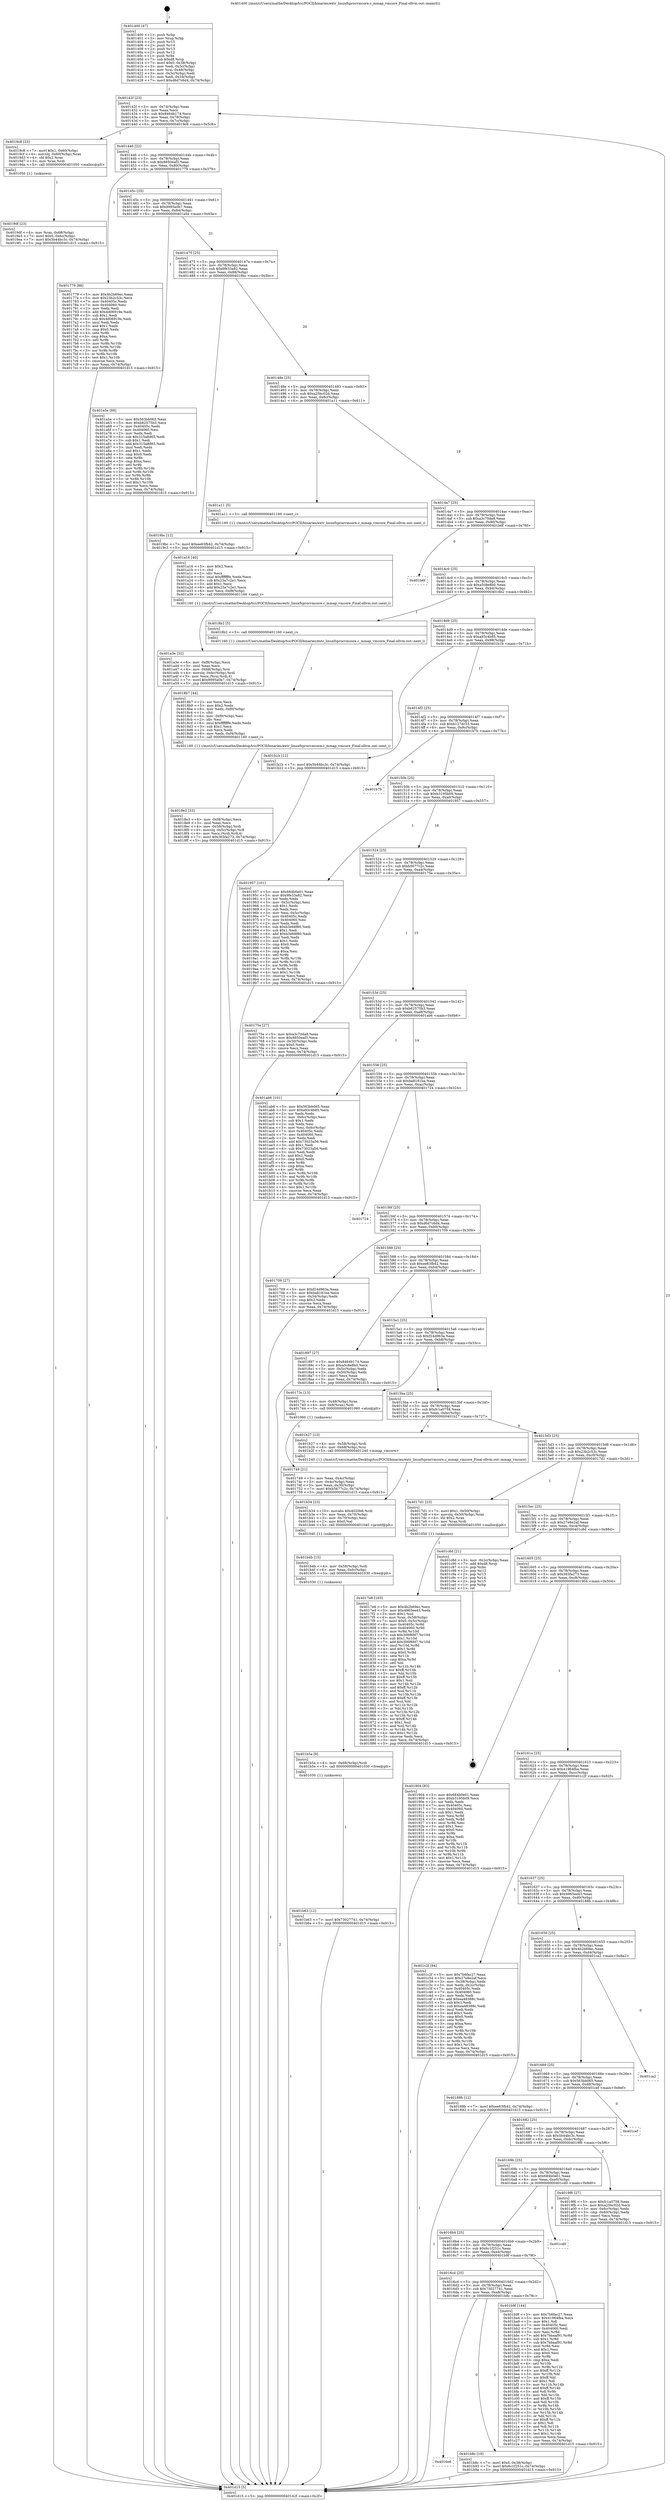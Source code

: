 digraph "0x401400" {
  label = "0x401400 (/mnt/c/Users/mathe/Desktop/tcc/POCII/binaries/extr_linuxfsprocvmcore.c_mmap_vmcore_Final-ollvm.out::main(0))"
  labelloc = "t"
  node[shape=record]

  Entry [label="",width=0.3,height=0.3,shape=circle,fillcolor=black,style=filled]
  "0x40142f" [label="{
     0x40142f [23]\l
     | [instrs]\l
     &nbsp;&nbsp;0x40142f \<+3\>: mov -0x74(%rbp),%eax\l
     &nbsp;&nbsp;0x401432 \<+2\>: mov %eax,%ecx\l
     &nbsp;&nbsp;0x401434 \<+6\>: sub $0x8464b174,%ecx\l
     &nbsp;&nbsp;0x40143a \<+3\>: mov %eax,-0x78(%rbp)\l
     &nbsp;&nbsp;0x40143d \<+3\>: mov %ecx,-0x7c(%rbp)\l
     &nbsp;&nbsp;0x401440 \<+6\>: je 00000000004019c8 \<main+0x5c8\>\l
  }"]
  "0x4019c8" [label="{
     0x4019c8 [23]\l
     | [instrs]\l
     &nbsp;&nbsp;0x4019c8 \<+7\>: movl $0x1,-0x60(%rbp)\l
     &nbsp;&nbsp;0x4019cf \<+4\>: movslq -0x60(%rbp),%rax\l
     &nbsp;&nbsp;0x4019d3 \<+4\>: shl $0x2,%rax\l
     &nbsp;&nbsp;0x4019d7 \<+3\>: mov %rax,%rdi\l
     &nbsp;&nbsp;0x4019da \<+5\>: call 0000000000401050 \<malloc@plt\>\l
     | [calls]\l
     &nbsp;&nbsp;0x401050 \{1\} (unknown)\l
  }"]
  "0x401446" [label="{
     0x401446 [22]\l
     | [instrs]\l
     &nbsp;&nbsp;0x401446 \<+5\>: jmp 000000000040144b \<main+0x4b\>\l
     &nbsp;&nbsp;0x40144b \<+3\>: mov -0x78(%rbp),%eax\l
     &nbsp;&nbsp;0x40144e \<+5\>: sub $0x8850eaf3,%eax\l
     &nbsp;&nbsp;0x401453 \<+3\>: mov %eax,-0x80(%rbp)\l
     &nbsp;&nbsp;0x401456 \<+6\>: je 0000000000401779 \<main+0x379\>\l
  }"]
  Exit [label="",width=0.3,height=0.3,shape=circle,fillcolor=black,style=filled,peripheries=2]
  "0x401779" [label="{
     0x401779 [88]\l
     | [instrs]\l
     &nbsp;&nbsp;0x401779 \<+5\>: mov $0x4b2b69ec,%eax\l
     &nbsp;&nbsp;0x40177e \<+5\>: mov $0x23b2c53c,%ecx\l
     &nbsp;&nbsp;0x401783 \<+7\>: mov 0x40405c,%edx\l
     &nbsp;&nbsp;0x40178a \<+7\>: mov 0x404060,%esi\l
     &nbsp;&nbsp;0x401791 \<+2\>: mov %edx,%edi\l
     &nbsp;&nbsp;0x401793 \<+6\>: add $0x4d06919e,%edi\l
     &nbsp;&nbsp;0x401799 \<+3\>: sub $0x1,%edi\l
     &nbsp;&nbsp;0x40179c \<+6\>: sub $0x4d06919e,%edi\l
     &nbsp;&nbsp;0x4017a2 \<+3\>: imul %edi,%edx\l
     &nbsp;&nbsp;0x4017a5 \<+3\>: and $0x1,%edx\l
     &nbsp;&nbsp;0x4017a8 \<+3\>: cmp $0x0,%edx\l
     &nbsp;&nbsp;0x4017ab \<+4\>: sete %r8b\l
     &nbsp;&nbsp;0x4017af \<+3\>: cmp $0xa,%esi\l
     &nbsp;&nbsp;0x4017b2 \<+4\>: setl %r9b\l
     &nbsp;&nbsp;0x4017b6 \<+3\>: mov %r8b,%r10b\l
     &nbsp;&nbsp;0x4017b9 \<+3\>: and %r9b,%r10b\l
     &nbsp;&nbsp;0x4017bc \<+3\>: xor %r9b,%r8b\l
     &nbsp;&nbsp;0x4017bf \<+3\>: or %r8b,%r10b\l
     &nbsp;&nbsp;0x4017c2 \<+4\>: test $0x1,%r10b\l
     &nbsp;&nbsp;0x4017c6 \<+3\>: cmovne %ecx,%eax\l
     &nbsp;&nbsp;0x4017c9 \<+3\>: mov %eax,-0x74(%rbp)\l
     &nbsp;&nbsp;0x4017cc \<+5\>: jmp 0000000000401d15 \<main+0x915\>\l
  }"]
  "0x40145c" [label="{
     0x40145c [25]\l
     | [instrs]\l
     &nbsp;&nbsp;0x40145c \<+5\>: jmp 0000000000401461 \<main+0x61\>\l
     &nbsp;&nbsp;0x401461 \<+3\>: mov -0x78(%rbp),%eax\l
     &nbsp;&nbsp;0x401464 \<+5\>: sub $0x9995a0b7,%eax\l
     &nbsp;&nbsp;0x401469 \<+6\>: mov %eax,-0x84(%rbp)\l
     &nbsp;&nbsp;0x40146f \<+6\>: je 0000000000401a5e \<main+0x65e\>\l
  }"]
  "0x4016e6" [label="{
     0x4016e6\l
  }", style=dashed]
  "0x401a5e" [label="{
     0x401a5e [88]\l
     | [instrs]\l
     &nbsp;&nbsp;0x401a5e \<+5\>: mov $0x563bb065,%eax\l
     &nbsp;&nbsp;0x401a63 \<+5\>: mov $0xb62575b3,%ecx\l
     &nbsp;&nbsp;0x401a68 \<+7\>: mov 0x40405c,%edx\l
     &nbsp;&nbsp;0x401a6f \<+7\>: mov 0x404060,%esi\l
     &nbsp;&nbsp;0x401a76 \<+2\>: mov %edx,%edi\l
     &nbsp;&nbsp;0x401a78 \<+6\>: sub $0x315a8d65,%edi\l
     &nbsp;&nbsp;0x401a7e \<+3\>: sub $0x1,%edi\l
     &nbsp;&nbsp;0x401a81 \<+6\>: add $0x315a8d65,%edi\l
     &nbsp;&nbsp;0x401a87 \<+3\>: imul %edi,%edx\l
     &nbsp;&nbsp;0x401a8a \<+3\>: and $0x1,%edx\l
     &nbsp;&nbsp;0x401a8d \<+3\>: cmp $0x0,%edx\l
     &nbsp;&nbsp;0x401a90 \<+4\>: sete %r8b\l
     &nbsp;&nbsp;0x401a94 \<+3\>: cmp $0xa,%esi\l
     &nbsp;&nbsp;0x401a97 \<+4\>: setl %r9b\l
     &nbsp;&nbsp;0x401a9b \<+3\>: mov %r8b,%r10b\l
     &nbsp;&nbsp;0x401a9e \<+3\>: and %r9b,%r10b\l
     &nbsp;&nbsp;0x401aa1 \<+3\>: xor %r9b,%r8b\l
     &nbsp;&nbsp;0x401aa4 \<+3\>: or %r8b,%r10b\l
     &nbsp;&nbsp;0x401aa7 \<+4\>: test $0x1,%r10b\l
     &nbsp;&nbsp;0x401aab \<+3\>: cmovne %ecx,%eax\l
     &nbsp;&nbsp;0x401aae \<+3\>: mov %eax,-0x74(%rbp)\l
     &nbsp;&nbsp;0x401ab1 \<+5\>: jmp 0000000000401d15 \<main+0x915\>\l
  }"]
  "0x401475" [label="{
     0x401475 [25]\l
     | [instrs]\l
     &nbsp;&nbsp;0x401475 \<+5\>: jmp 000000000040147a \<main+0x7a\>\l
     &nbsp;&nbsp;0x40147a \<+3\>: mov -0x78(%rbp),%eax\l
     &nbsp;&nbsp;0x40147d \<+5\>: sub $0x9fe33a82,%eax\l
     &nbsp;&nbsp;0x401482 \<+6\>: mov %eax,-0x88(%rbp)\l
     &nbsp;&nbsp;0x401488 \<+6\>: je 00000000004019bc \<main+0x5bc\>\l
  }"]
  "0x401b8c" [label="{
     0x401b8c [19]\l
     | [instrs]\l
     &nbsp;&nbsp;0x401b8c \<+7\>: movl $0x0,-0x38(%rbp)\l
     &nbsp;&nbsp;0x401b93 \<+7\>: movl $0x6c1f251c,-0x74(%rbp)\l
     &nbsp;&nbsp;0x401b9a \<+5\>: jmp 0000000000401d15 \<main+0x915\>\l
  }"]
  "0x4019bc" [label="{
     0x4019bc [12]\l
     | [instrs]\l
     &nbsp;&nbsp;0x4019bc \<+7\>: movl $0xee63fb42,-0x74(%rbp)\l
     &nbsp;&nbsp;0x4019c3 \<+5\>: jmp 0000000000401d15 \<main+0x915\>\l
  }"]
  "0x40148e" [label="{
     0x40148e [25]\l
     | [instrs]\l
     &nbsp;&nbsp;0x40148e \<+5\>: jmp 0000000000401493 \<main+0x93\>\l
     &nbsp;&nbsp;0x401493 \<+3\>: mov -0x78(%rbp),%eax\l
     &nbsp;&nbsp;0x401496 \<+5\>: sub $0xa25bc02d,%eax\l
     &nbsp;&nbsp;0x40149b \<+6\>: mov %eax,-0x8c(%rbp)\l
     &nbsp;&nbsp;0x4014a1 \<+6\>: je 0000000000401a11 \<main+0x611\>\l
  }"]
  "0x4016cd" [label="{
     0x4016cd [25]\l
     | [instrs]\l
     &nbsp;&nbsp;0x4016cd \<+5\>: jmp 00000000004016d2 \<main+0x2d2\>\l
     &nbsp;&nbsp;0x4016d2 \<+3\>: mov -0x78(%rbp),%eax\l
     &nbsp;&nbsp;0x4016d5 \<+5\>: sub $0x73027741,%eax\l
     &nbsp;&nbsp;0x4016da \<+6\>: mov %eax,-0xe8(%rbp)\l
     &nbsp;&nbsp;0x4016e0 \<+6\>: je 0000000000401b8c \<main+0x78c\>\l
  }"]
  "0x401a11" [label="{
     0x401a11 [5]\l
     | [instrs]\l
     &nbsp;&nbsp;0x401a11 \<+5\>: call 0000000000401160 \<next_i\>\l
     | [calls]\l
     &nbsp;&nbsp;0x401160 \{1\} (/mnt/c/Users/mathe/Desktop/tcc/POCII/binaries/extr_linuxfsprocvmcore.c_mmap_vmcore_Final-ollvm.out::next_i)\l
  }"]
  "0x4014a7" [label="{
     0x4014a7 [25]\l
     | [instrs]\l
     &nbsp;&nbsp;0x4014a7 \<+5\>: jmp 00000000004014ac \<main+0xac\>\l
     &nbsp;&nbsp;0x4014ac \<+3\>: mov -0x78(%rbp),%eax\l
     &nbsp;&nbsp;0x4014af \<+5\>: sub $0xa3c70da8,%eax\l
     &nbsp;&nbsp;0x4014b4 \<+6\>: mov %eax,-0x90(%rbp)\l
     &nbsp;&nbsp;0x4014ba \<+6\>: je 0000000000401b6f \<main+0x76f\>\l
  }"]
  "0x401b9f" [label="{
     0x401b9f [144]\l
     | [instrs]\l
     &nbsp;&nbsp;0x401b9f \<+5\>: mov $0x7b6fac27,%eax\l
     &nbsp;&nbsp;0x401ba4 \<+5\>: mov $0x41964fba,%ecx\l
     &nbsp;&nbsp;0x401ba9 \<+2\>: mov $0x1,%dl\l
     &nbsp;&nbsp;0x401bab \<+7\>: mov 0x40405c,%esi\l
     &nbsp;&nbsp;0x401bb2 \<+7\>: mov 0x404060,%edi\l
     &nbsp;&nbsp;0x401bb9 \<+3\>: mov %esi,%r8d\l
     &nbsp;&nbsp;0x401bbc \<+7\>: add $0x7bbaaf91,%r8d\l
     &nbsp;&nbsp;0x401bc3 \<+4\>: sub $0x1,%r8d\l
     &nbsp;&nbsp;0x401bc7 \<+7\>: sub $0x7bbaaf91,%r8d\l
     &nbsp;&nbsp;0x401bce \<+4\>: imul %r8d,%esi\l
     &nbsp;&nbsp;0x401bd2 \<+3\>: and $0x1,%esi\l
     &nbsp;&nbsp;0x401bd5 \<+3\>: cmp $0x0,%esi\l
     &nbsp;&nbsp;0x401bd8 \<+4\>: sete %r9b\l
     &nbsp;&nbsp;0x401bdc \<+3\>: cmp $0xa,%edi\l
     &nbsp;&nbsp;0x401bdf \<+4\>: setl %r10b\l
     &nbsp;&nbsp;0x401be3 \<+3\>: mov %r9b,%r11b\l
     &nbsp;&nbsp;0x401be6 \<+4\>: xor $0xff,%r11b\l
     &nbsp;&nbsp;0x401bea \<+3\>: mov %r10b,%bl\l
     &nbsp;&nbsp;0x401bed \<+3\>: xor $0xff,%bl\l
     &nbsp;&nbsp;0x401bf0 \<+3\>: xor $0x1,%dl\l
     &nbsp;&nbsp;0x401bf3 \<+3\>: mov %r11b,%r14b\l
     &nbsp;&nbsp;0x401bf6 \<+4\>: and $0xff,%r14b\l
     &nbsp;&nbsp;0x401bfa \<+3\>: and %dl,%r9b\l
     &nbsp;&nbsp;0x401bfd \<+3\>: mov %bl,%r15b\l
     &nbsp;&nbsp;0x401c00 \<+4\>: and $0xff,%r15b\l
     &nbsp;&nbsp;0x401c04 \<+3\>: and %dl,%r10b\l
     &nbsp;&nbsp;0x401c07 \<+3\>: or %r9b,%r14b\l
     &nbsp;&nbsp;0x401c0a \<+3\>: or %r10b,%r15b\l
     &nbsp;&nbsp;0x401c0d \<+3\>: xor %r15b,%r14b\l
     &nbsp;&nbsp;0x401c10 \<+3\>: or %bl,%r11b\l
     &nbsp;&nbsp;0x401c13 \<+4\>: xor $0xff,%r11b\l
     &nbsp;&nbsp;0x401c17 \<+3\>: or $0x1,%dl\l
     &nbsp;&nbsp;0x401c1a \<+3\>: and %dl,%r11b\l
     &nbsp;&nbsp;0x401c1d \<+3\>: or %r11b,%r14b\l
     &nbsp;&nbsp;0x401c20 \<+4\>: test $0x1,%r14b\l
     &nbsp;&nbsp;0x401c24 \<+3\>: cmovne %ecx,%eax\l
     &nbsp;&nbsp;0x401c27 \<+3\>: mov %eax,-0x74(%rbp)\l
     &nbsp;&nbsp;0x401c2a \<+5\>: jmp 0000000000401d15 \<main+0x915\>\l
  }"]
  "0x401b6f" [label="{
     0x401b6f\l
  }", style=dashed]
  "0x4014c0" [label="{
     0x4014c0 [25]\l
     | [instrs]\l
     &nbsp;&nbsp;0x4014c0 \<+5\>: jmp 00000000004014c5 \<main+0xc5\>\l
     &nbsp;&nbsp;0x4014c5 \<+3\>: mov -0x78(%rbp),%eax\l
     &nbsp;&nbsp;0x4014c8 \<+5\>: sub $0xa5c8e8b0,%eax\l
     &nbsp;&nbsp;0x4014cd \<+6\>: mov %eax,-0x94(%rbp)\l
     &nbsp;&nbsp;0x4014d3 \<+6\>: je 00000000004018b2 \<main+0x4b2\>\l
  }"]
  "0x4016b4" [label="{
     0x4016b4 [25]\l
     | [instrs]\l
     &nbsp;&nbsp;0x4016b4 \<+5\>: jmp 00000000004016b9 \<main+0x2b9\>\l
     &nbsp;&nbsp;0x4016b9 \<+3\>: mov -0x78(%rbp),%eax\l
     &nbsp;&nbsp;0x4016bc \<+5\>: sub $0x6c1f251c,%eax\l
     &nbsp;&nbsp;0x4016c1 \<+6\>: mov %eax,-0xe4(%rbp)\l
     &nbsp;&nbsp;0x4016c7 \<+6\>: je 0000000000401b9f \<main+0x79f\>\l
  }"]
  "0x4018b2" [label="{
     0x4018b2 [5]\l
     | [instrs]\l
     &nbsp;&nbsp;0x4018b2 \<+5\>: call 0000000000401160 \<next_i\>\l
     | [calls]\l
     &nbsp;&nbsp;0x401160 \{1\} (/mnt/c/Users/mathe/Desktop/tcc/POCII/binaries/extr_linuxfsprocvmcore.c_mmap_vmcore_Final-ollvm.out::next_i)\l
  }"]
  "0x4014d9" [label="{
     0x4014d9 [25]\l
     | [instrs]\l
     &nbsp;&nbsp;0x4014d9 \<+5\>: jmp 00000000004014de \<main+0xde\>\l
     &nbsp;&nbsp;0x4014de \<+3\>: mov -0x78(%rbp),%eax\l
     &nbsp;&nbsp;0x4014e1 \<+5\>: sub $0xa93c4b85,%eax\l
     &nbsp;&nbsp;0x4014e6 \<+6\>: mov %eax,-0x98(%rbp)\l
     &nbsp;&nbsp;0x4014ec \<+6\>: je 0000000000401b1b \<main+0x71b\>\l
  }"]
  "0x401cd0" [label="{
     0x401cd0\l
  }", style=dashed]
  "0x401b1b" [label="{
     0x401b1b [12]\l
     | [instrs]\l
     &nbsp;&nbsp;0x401b1b \<+7\>: movl $0x5b44bc3c,-0x74(%rbp)\l
     &nbsp;&nbsp;0x401b22 \<+5\>: jmp 0000000000401d15 \<main+0x915\>\l
  }"]
  "0x4014f2" [label="{
     0x4014f2 [25]\l
     | [instrs]\l
     &nbsp;&nbsp;0x4014f2 \<+5\>: jmp 00000000004014f7 \<main+0xf7\>\l
     &nbsp;&nbsp;0x4014f7 \<+3\>: mov -0x78(%rbp),%eax\l
     &nbsp;&nbsp;0x4014fa \<+5\>: sub $0xb127dc33,%eax\l
     &nbsp;&nbsp;0x4014ff \<+6\>: mov %eax,-0x9c(%rbp)\l
     &nbsp;&nbsp;0x401505 \<+6\>: je 0000000000401b7b \<main+0x77b\>\l
  }"]
  "0x401b63" [label="{
     0x401b63 [12]\l
     | [instrs]\l
     &nbsp;&nbsp;0x401b63 \<+7\>: movl $0x73027741,-0x74(%rbp)\l
     &nbsp;&nbsp;0x401b6a \<+5\>: jmp 0000000000401d15 \<main+0x915\>\l
  }"]
  "0x401b7b" [label="{
     0x401b7b\l
  }", style=dashed]
  "0x40150b" [label="{
     0x40150b [25]\l
     | [instrs]\l
     &nbsp;&nbsp;0x40150b \<+5\>: jmp 0000000000401510 \<main+0x110\>\l
     &nbsp;&nbsp;0x401510 \<+3\>: mov -0x78(%rbp),%eax\l
     &nbsp;&nbsp;0x401513 \<+5\>: sub $0xb3195b09,%eax\l
     &nbsp;&nbsp;0x401518 \<+6\>: mov %eax,-0xa0(%rbp)\l
     &nbsp;&nbsp;0x40151e \<+6\>: je 0000000000401957 \<main+0x557\>\l
  }"]
  "0x401b5a" [label="{
     0x401b5a [9]\l
     | [instrs]\l
     &nbsp;&nbsp;0x401b5a \<+4\>: mov -0x68(%rbp),%rdi\l
     &nbsp;&nbsp;0x401b5e \<+5\>: call 0000000000401030 \<free@plt\>\l
     | [calls]\l
     &nbsp;&nbsp;0x401030 \{1\} (unknown)\l
  }"]
  "0x401957" [label="{
     0x401957 [101]\l
     | [instrs]\l
     &nbsp;&nbsp;0x401957 \<+5\>: mov $0x684b0e01,%eax\l
     &nbsp;&nbsp;0x40195c \<+5\>: mov $0x9fe33a82,%ecx\l
     &nbsp;&nbsp;0x401961 \<+2\>: xor %edx,%edx\l
     &nbsp;&nbsp;0x401963 \<+3\>: mov -0x5c(%rbp),%esi\l
     &nbsp;&nbsp;0x401966 \<+3\>: sub $0x1,%edx\l
     &nbsp;&nbsp;0x401969 \<+2\>: sub %edx,%esi\l
     &nbsp;&nbsp;0x40196b \<+3\>: mov %esi,-0x5c(%rbp)\l
     &nbsp;&nbsp;0x40196e \<+7\>: mov 0x40405c,%edx\l
     &nbsp;&nbsp;0x401975 \<+7\>: mov 0x404060,%esi\l
     &nbsp;&nbsp;0x40197c \<+2\>: mov %edx,%edi\l
     &nbsp;&nbsp;0x40197e \<+6\>: sub $0xb3e68f80,%edi\l
     &nbsp;&nbsp;0x401984 \<+3\>: sub $0x1,%edi\l
     &nbsp;&nbsp;0x401987 \<+6\>: add $0xb3e68f80,%edi\l
     &nbsp;&nbsp;0x40198d \<+3\>: imul %edi,%edx\l
     &nbsp;&nbsp;0x401990 \<+3\>: and $0x1,%edx\l
     &nbsp;&nbsp;0x401993 \<+3\>: cmp $0x0,%edx\l
     &nbsp;&nbsp;0x401996 \<+4\>: sete %r8b\l
     &nbsp;&nbsp;0x40199a \<+3\>: cmp $0xa,%esi\l
     &nbsp;&nbsp;0x40199d \<+4\>: setl %r9b\l
     &nbsp;&nbsp;0x4019a1 \<+3\>: mov %r8b,%r10b\l
     &nbsp;&nbsp;0x4019a4 \<+3\>: and %r9b,%r10b\l
     &nbsp;&nbsp;0x4019a7 \<+3\>: xor %r9b,%r8b\l
     &nbsp;&nbsp;0x4019aa \<+3\>: or %r8b,%r10b\l
     &nbsp;&nbsp;0x4019ad \<+4\>: test $0x1,%r10b\l
     &nbsp;&nbsp;0x4019b1 \<+3\>: cmovne %ecx,%eax\l
     &nbsp;&nbsp;0x4019b4 \<+3\>: mov %eax,-0x74(%rbp)\l
     &nbsp;&nbsp;0x4019b7 \<+5\>: jmp 0000000000401d15 \<main+0x915\>\l
  }"]
  "0x401524" [label="{
     0x401524 [25]\l
     | [instrs]\l
     &nbsp;&nbsp;0x401524 \<+5\>: jmp 0000000000401529 \<main+0x129\>\l
     &nbsp;&nbsp;0x401529 \<+3\>: mov -0x78(%rbp),%eax\l
     &nbsp;&nbsp;0x40152c \<+5\>: sub $0xb5677c2c,%eax\l
     &nbsp;&nbsp;0x401531 \<+6\>: mov %eax,-0xa4(%rbp)\l
     &nbsp;&nbsp;0x401537 \<+6\>: je 000000000040175e \<main+0x35e\>\l
  }"]
  "0x401b4b" [label="{
     0x401b4b [15]\l
     | [instrs]\l
     &nbsp;&nbsp;0x401b4b \<+4\>: mov -0x58(%rbp),%rdi\l
     &nbsp;&nbsp;0x401b4f \<+6\>: mov %eax,-0xfc(%rbp)\l
     &nbsp;&nbsp;0x401b55 \<+5\>: call 0000000000401030 \<free@plt\>\l
     | [calls]\l
     &nbsp;&nbsp;0x401030 \{1\} (unknown)\l
  }"]
  "0x40175e" [label="{
     0x40175e [27]\l
     | [instrs]\l
     &nbsp;&nbsp;0x40175e \<+5\>: mov $0xa3c70da8,%eax\l
     &nbsp;&nbsp;0x401763 \<+5\>: mov $0x8850eaf3,%ecx\l
     &nbsp;&nbsp;0x401768 \<+3\>: mov -0x30(%rbp),%edx\l
     &nbsp;&nbsp;0x40176b \<+3\>: cmp $0x0,%edx\l
     &nbsp;&nbsp;0x40176e \<+3\>: cmove %ecx,%eax\l
     &nbsp;&nbsp;0x401771 \<+3\>: mov %eax,-0x74(%rbp)\l
     &nbsp;&nbsp;0x401774 \<+5\>: jmp 0000000000401d15 \<main+0x915\>\l
  }"]
  "0x40153d" [label="{
     0x40153d [25]\l
     | [instrs]\l
     &nbsp;&nbsp;0x40153d \<+5\>: jmp 0000000000401542 \<main+0x142\>\l
     &nbsp;&nbsp;0x401542 \<+3\>: mov -0x78(%rbp),%eax\l
     &nbsp;&nbsp;0x401545 \<+5\>: sub $0xb62575b3,%eax\l
     &nbsp;&nbsp;0x40154a \<+6\>: mov %eax,-0xa8(%rbp)\l
     &nbsp;&nbsp;0x401550 \<+6\>: je 0000000000401ab6 \<main+0x6b6\>\l
  }"]
  "0x401b34" [label="{
     0x401b34 [23]\l
     | [instrs]\l
     &nbsp;&nbsp;0x401b34 \<+10\>: movabs $0x4020b6,%rdi\l
     &nbsp;&nbsp;0x401b3e \<+3\>: mov %eax,-0x70(%rbp)\l
     &nbsp;&nbsp;0x401b41 \<+3\>: mov -0x70(%rbp),%esi\l
     &nbsp;&nbsp;0x401b44 \<+2\>: mov $0x0,%al\l
     &nbsp;&nbsp;0x401b46 \<+5\>: call 0000000000401040 \<printf@plt\>\l
     | [calls]\l
     &nbsp;&nbsp;0x401040 \{1\} (unknown)\l
  }"]
  "0x401ab6" [label="{
     0x401ab6 [101]\l
     | [instrs]\l
     &nbsp;&nbsp;0x401ab6 \<+5\>: mov $0x563bb065,%eax\l
     &nbsp;&nbsp;0x401abb \<+5\>: mov $0xa93c4b85,%ecx\l
     &nbsp;&nbsp;0x401ac0 \<+2\>: xor %edx,%edx\l
     &nbsp;&nbsp;0x401ac2 \<+3\>: mov -0x6c(%rbp),%esi\l
     &nbsp;&nbsp;0x401ac5 \<+3\>: sub $0x1,%edx\l
     &nbsp;&nbsp;0x401ac8 \<+2\>: sub %edx,%esi\l
     &nbsp;&nbsp;0x401aca \<+3\>: mov %esi,-0x6c(%rbp)\l
     &nbsp;&nbsp;0x401acd \<+7\>: mov 0x40405c,%edx\l
     &nbsp;&nbsp;0x401ad4 \<+7\>: mov 0x404060,%esi\l
     &nbsp;&nbsp;0x401adb \<+2\>: mov %edx,%edi\l
     &nbsp;&nbsp;0x401add \<+6\>: add $0x73023a56,%edi\l
     &nbsp;&nbsp;0x401ae3 \<+3\>: sub $0x1,%edi\l
     &nbsp;&nbsp;0x401ae6 \<+6\>: sub $0x73023a56,%edi\l
     &nbsp;&nbsp;0x401aec \<+3\>: imul %edi,%edx\l
     &nbsp;&nbsp;0x401aef \<+3\>: and $0x1,%edx\l
     &nbsp;&nbsp;0x401af2 \<+3\>: cmp $0x0,%edx\l
     &nbsp;&nbsp;0x401af5 \<+4\>: sete %r8b\l
     &nbsp;&nbsp;0x401af9 \<+3\>: cmp $0xa,%esi\l
     &nbsp;&nbsp;0x401afc \<+4\>: setl %r9b\l
     &nbsp;&nbsp;0x401b00 \<+3\>: mov %r8b,%r10b\l
     &nbsp;&nbsp;0x401b03 \<+3\>: and %r9b,%r10b\l
     &nbsp;&nbsp;0x401b06 \<+3\>: xor %r9b,%r8b\l
     &nbsp;&nbsp;0x401b09 \<+3\>: or %r8b,%r10b\l
     &nbsp;&nbsp;0x401b0c \<+4\>: test $0x1,%r10b\l
     &nbsp;&nbsp;0x401b10 \<+3\>: cmovne %ecx,%eax\l
     &nbsp;&nbsp;0x401b13 \<+3\>: mov %eax,-0x74(%rbp)\l
     &nbsp;&nbsp;0x401b16 \<+5\>: jmp 0000000000401d15 \<main+0x915\>\l
  }"]
  "0x401556" [label="{
     0x401556 [25]\l
     | [instrs]\l
     &nbsp;&nbsp;0x401556 \<+5\>: jmp 000000000040155b \<main+0x15b\>\l
     &nbsp;&nbsp;0x40155b \<+3\>: mov -0x78(%rbp),%eax\l
     &nbsp;&nbsp;0x40155e \<+5\>: sub $0xba8181ba,%eax\l
     &nbsp;&nbsp;0x401563 \<+6\>: mov %eax,-0xac(%rbp)\l
     &nbsp;&nbsp;0x401569 \<+6\>: je 0000000000401724 \<main+0x324\>\l
  }"]
  "0x401a3e" [label="{
     0x401a3e [32]\l
     | [instrs]\l
     &nbsp;&nbsp;0x401a3e \<+6\>: mov -0xf8(%rbp),%ecx\l
     &nbsp;&nbsp;0x401a44 \<+3\>: imul %eax,%ecx\l
     &nbsp;&nbsp;0x401a47 \<+4\>: mov -0x68(%rbp),%rsi\l
     &nbsp;&nbsp;0x401a4b \<+4\>: movslq -0x6c(%rbp),%rdi\l
     &nbsp;&nbsp;0x401a4f \<+3\>: mov %ecx,(%rsi,%rdi,4)\l
     &nbsp;&nbsp;0x401a52 \<+7\>: movl $0x9995a0b7,-0x74(%rbp)\l
     &nbsp;&nbsp;0x401a59 \<+5\>: jmp 0000000000401d15 \<main+0x915\>\l
  }"]
  "0x401724" [label="{
     0x401724\l
  }", style=dashed]
  "0x40156f" [label="{
     0x40156f [25]\l
     | [instrs]\l
     &nbsp;&nbsp;0x40156f \<+5\>: jmp 0000000000401574 \<main+0x174\>\l
     &nbsp;&nbsp;0x401574 \<+3\>: mov -0x78(%rbp),%eax\l
     &nbsp;&nbsp;0x401577 \<+5\>: sub $0xd6d7c6d4,%eax\l
     &nbsp;&nbsp;0x40157c \<+6\>: mov %eax,-0xb0(%rbp)\l
     &nbsp;&nbsp;0x401582 \<+6\>: je 0000000000401709 \<main+0x309\>\l
  }"]
  "0x401a16" [label="{
     0x401a16 [40]\l
     | [instrs]\l
     &nbsp;&nbsp;0x401a16 \<+5\>: mov $0x2,%ecx\l
     &nbsp;&nbsp;0x401a1b \<+1\>: cltd\l
     &nbsp;&nbsp;0x401a1c \<+2\>: idiv %ecx\l
     &nbsp;&nbsp;0x401a1e \<+6\>: imul $0xfffffffe,%edx,%ecx\l
     &nbsp;&nbsp;0x401a24 \<+6\>: sub $0x23a7c2e1,%ecx\l
     &nbsp;&nbsp;0x401a2a \<+3\>: add $0x1,%ecx\l
     &nbsp;&nbsp;0x401a2d \<+6\>: add $0x23a7c2e1,%ecx\l
     &nbsp;&nbsp;0x401a33 \<+6\>: mov %ecx,-0xf8(%rbp)\l
     &nbsp;&nbsp;0x401a39 \<+5\>: call 0000000000401160 \<next_i\>\l
     | [calls]\l
     &nbsp;&nbsp;0x401160 \{1\} (/mnt/c/Users/mathe/Desktop/tcc/POCII/binaries/extr_linuxfsprocvmcore.c_mmap_vmcore_Final-ollvm.out::next_i)\l
  }"]
  "0x401709" [label="{
     0x401709 [27]\l
     | [instrs]\l
     &nbsp;&nbsp;0x401709 \<+5\>: mov $0xf24d963a,%eax\l
     &nbsp;&nbsp;0x40170e \<+5\>: mov $0xba8181ba,%ecx\l
     &nbsp;&nbsp;0x401713 \<+3\>: mov -0x34(%rbp),%edx\l
     &nbsp;&nbsp;0x401716 \<+3\>: cmp $0x2,%edx\l
     &nbsp;&nbsp;0x401719 \<+3\>: cmovne %ecx,%eax\l
     &nbsp;&nbsp;0x40171c \<+3\>: mov %eax,-0x74(%rbp)\l
     &nbsp;&nbsp;0x40171f \<+5\>: jmp 0000000000401d15 \<main+0x915\>\l
  }"]
  "0x401588" [label="{
     0x401588 [25]\l
     | [instrs]\l
     &nbsp;&nbsp;0x401588 \<+5\>: jmp 000000000040158d \<main+0x18d\>\l
     &nbsp;&nbsp;0x40158d \<+3\>: mov -0x78(%rbp),%eax\l
     &nbsp;&nbsp;0x401590 \<+5\>: sub $0xee63fb42,%eax\l
     &nbsp;&nbsp;0x401595 \<+6\>: mov %eax,-0xb4(%rbp)\l
     &nbsp;&nbsp;0x40159b \<+6\>: je 0000000000401897 \<main+0x497\>\l
  }"]
  "0x401d15" [label="{
     0x401d15 [5]\l
     | [instrs]\l
     &nbsp;&nbsp;0x401d15 \<+5\>: jmp 000000000040142f \<main+0x2f\>\l
  }"]
  "0x401400" [label="{
     0x401400 [47]\l
     | [instrs]\l
     &nbsp;&nbsp;0x401400 \<+1\>: push %rbp\l
     &nbsp;&nbsp;0x401401 \<+3\>: mov %rsp,%rbp\l
     &nbsp;&nbsp;0x401404 \<+2\>: push %r15\l
     &nbsp;&nbsp;0x401406 \<+2\>: push %r14\l
     &nbsp;&nbsp;0x401408 \<+2\>: push %r13\l
     &nbsp;&nbsp;0x40140a \<+2\>: push %r12\l
     &nbsp;&nbsp;0x40140c \<+1\>: push %rbx\l
     &nbsp;&nbsp;0x40140d \<+7\>: sub $0xd8,%rsp\l
     &nbsp;&nbsp;0x401414 \<+7\>: movl $0x0,-0x38(%rbp)\l
     &nbsp;&nbsp;0x40141b \<+3\>: mov %edi,-0x3c(%rbp)\l
     &nbsp;&nbsp;0x40141e \<+4\>: mov %rsi,-0x48(%rbp)\l
     &nbsp;&nbsp;0x401422 \<+3\>: mov -0x3c(%rbp),%edi\l
     &nbsp;&nbsp;0x401425 \<+3\>: mov %edi,-0x34(%rbp)\l
     &nbsp;&nbsp;0x401428 \<+7\>: movl $0xd6d7c6d4,-0x74(%rbp)\l
  }"]
  "0x40169b" [label="{
     0x40169b [25]\l
     | [instrs]\l
     &nbsp;&nbsp;0x40169b \<+5\>: jmp 00000000004016a0 \<main+0x2a0\>\l
     &nbsp;&nbsp;0x4016a0 \<+3\>: mov -0x78(%rbp),%eax\l
     &nbsp;&nbsp;0x4016a3 \<+5\>: sub $0x684b0e01,%eax\l
     &nbsp;&nbsp;0x4016a8 \<+6\>: mov %eax,-0xe0(%rbp)\l
     &nbsp;&nbsp;0x4016ae \<+6\>: je 0000000000401cd0 \<main+0x8d0\>\l
  }"]
  "0x401897" [label="{
     0x401897 [27]\l
     | [instrs]\l
     &nbsp;&nbsp;0x401897 \<+5\>: mov $0x8464b174,%eax\l
     &nbsp;&nbsp;0x40189c \<+5\>: mov $0xa5c8e8b0,%ecx\l
     &nbsp;&nbsp;0x4018a1 \<+3\>: mov -0x5c(%rbp),%edx\l
     &nbsp;&nbsp;0x4018a4 \<+3\>: cmp -0x50(%rbp),%edx\l
     &nbsp;&nbsp;0x4018a7 \<+3\>: cmovl %ecx,%eax\l
     &nbsp;&nbsp;0x4018aa \<+3\>: mov %eax,-0x74(%rbp)\l
     &nbsp;&nbsp;0x4018ad \<+5\>: jmp 0000000000401d15 \<main+0x915\>\l
  }"]
  "0x4015a1" [label="{
     0x4015a1 [25]\l
     | [instrs]\l
     &nbsp;&nbsp;0x4015a1 \<+5\>: jmp 00000000004015a6 \<main+0x1a6\>\l
     &nbsp;&nbsp;0x4015a6 \<+3\>: mov -0x78(%rbp),%eax\l
     &nbsp;&nbsp;0x4015a9 \<+5\>: sub $0xf24d963a,%eax\l
     &nbsp;&nbsp;0x4015ae \<+6\>: mov %eax,-0xb8(%rbp)\l
     &nbsp;&nbsp;0x4015b4 \<+6\>: je 000000000040173c \<main+0x33c\>\l
  }"]
  "0x4019f6" [label="{
     0x4019f6 [27]\l
     | [instrs]\l
     &nbsp;&nbsp;0x4019f6 \<+5\>: mov $0xfc1a0758,%eax\l
     &nbsp;&nbsp;0x4019fb \<+5\>: mov $0xa25bc02d,%ecx\l
     &nbsp;&nbsp;0x401a00 \<+3\>: mov -0x6c(%rbp),%edx\l
     &nbsp;&nbsp;0x401a03 \<+3\>: cmp -0x60(%rbp),%edx\l
     &nbsp;&nbsp;0x401a06 \<+3\>: cmovl %ecx,%eax\l
     &nbsp;&nbsp;0x401a09 \<+3\>: mov %eax,-0x74(%rbp)\l
     &nbsp;&nbsp;0x401a0c \<+5\>: jmp 0000000000401d15 \<main+0x915\>\l
  }"]
  "0x40173c" [label="{
     0x40173c [13]\l
     | [instrs]\l
     &nbsp;&nbsp;0x40173c \<+4\>: mov -0x48(%rbp),%rax\l
     &nbsp;&nbsp;0x401740 \<+4\>: mov 0x8(%rax),%rdi\l
     &nbsp;&nbsp;0x401744 \<+5\>: call 0000000000401060 \<atoi@plt\>\l
     | [calls]\l
     &nbsp;&nbsp;0x401060 \{1\} (unknown)\l
  }"]
  "0x4015ba" [label="{
     0x4015ba [25]\l
     | [instrs]\l
     &nbsp;&nbsp;0x4015ba \<+5\>: jmp 00000000004015bf \<main+0x1bf\>\l
     &nbsp;&nbsp;0x4015bf \<+3\>: mov -0x78(%rbp),%eax\l
     &nbsp;&nbsp;0x4015c2 \<+5\>: sub $0xfc1a0758,%eax\l
     &nbsp;&nbsp;0x4015c7 \<+6\>: mov %eax,-0xbc(%rbp)\l
     &nbsp;&nbsp;0x4015cd \<+6\>: je 0000000000401b27 \<main+0x727\>\l
  }"]
  "0x401749" [label="{
     0x401749 [21]\l
     | [instrs]\l
     &nbsp;&nbsp;0x401749 \<+3\>: mov %eax,-0x4c(%rbp)\l
     &nbsp;&nbsp;0x40174c \<+3\>: mov -0x4c(%rbp),%eax\l
     &nbsp;&nbsp;0x40174f \<+3\>: mov %eax,-0x30(%rbp)\l
     &nbsp;&nbsp;0x401752 \<+7\>: movl $0xb5677c2c,-0x74(%rbp)\l
     &nbsp;&nbsp;0x401759 \<+5\>: jmp 0000000000401d15 \<main+0x915\>\l
  }"]
  "0x401682" [label="{
     0x401682 [25]\l
     | [instrs]\l
     &nbsp;&nbsp;0x401682 \<+5\>: jmp 0000000000401687 \<main+0x287\>\l
     &nbsp;&nbsp;0x401687 \<+3\>: mov -0x78(%rbp),%eax\l
     &nbsp;&nbsp;0x40168a \<+5\>: sub $0x5b44bc3c,%eax\l
     &nbsp;&nbsp;0x40168f \<+6\>: mov %eax,-0xdc(%rbp)\l
     &nbsp;&nbsp;0x401695 \<+6\>: je 00000000004019f6 \<main+0x5f6\>\l
  }"]
  "0x401b27" [label="{
     0x401b27 [13]\l
     | [instrs]\l
     &nbsp;&nbsp;0x401b27 \<+4\>: mov -0x58(%rbp),%rdi\l
     &nbsp;&nbsp;0x401b2b \<+4\>: mov -0x68(%rbp),%rsi\l
     &nbsp;&nbsp;0x401b2f \<+5\>: call 0000000000401240 \<mmap_vmcore\>\l
     | [calls]\l
     &nbsp;&nbsp;0x401240 \{1\} (/mnt/c/Users/mathe/Desktop/tcc/POCII/binaries/extr_linuxfsprocvmcore.c_mmap_vmcore_Final-ollvm.out::mmap_vmcore)\l
  }"]
  "0x4015d3" [label="{
     0x4015d3 [25]\l
     | [instrs]\l
     &nbsp;&nbsp;0x4015d3 \<+5\>: jmp 00000000004015d8 \<main+0x1d8\>\l
     &nbsp;&nbsp;0x4015d8 \<+3\>: mov -0x78(%rbp),%eax\l
     &nbsp;&nbsp;0x4015db \<+5\>: sub $0x23b2c53c,%eax\l
     &nbsp;&nbsp;0x4015e0 \<+6\>: mov %eax,-0xc0(%rbp)\l
     &nbsp;&nbsp;0x4015e6 \<+6\>: je 00000000004017d1 \<main+0x3d1\>\l
  }"]
  "0x401cef" [label="{
     0x401cef\l
  }", style=dashed]
  "0x4017d1" [label="{
     0x4017d1 [23]\l
     | [instrs]\l
     &nbsp;&nbsp;0x4017d1 \<+7\>: movl $0x1,-0x50(%rbp)\l
     &nbsp;&nbsp;0x4017d8 \<+4\>: movslq -0x50(%rbp),%rax\l
     &nbsp;&nbsp;0x4017dc \<+4\>: shl $0x2,%rax\l
     &nbsp;&nbsp;0x4017e0 \<+3\>: mov %rax,%rdi\l
     &nbsp;&nbsp;0x4017e3 \<+5\>: call 0000000000401050 \<malloc@plt\>\l
     | [calls]\l
     &nbsp;&nbsp;0x401050 \{1\} (unknown)\l
  }"]
  "0x4015ec" [label="{
     0x4015ec [25]\l
     | [instrs]\l
     &nbsp;&nbsp;0x4015ec \<+5\>: jmp 00000000004015f1 \<main+0x1f1\>\l
     &nbsp;&nbsp;0x4015f1 \<+3\>: mov -0x78(%rbp),%eax\l
     &nbsp;&nbsp;0x4015f4 \<+5\>: sub $0x27e8e2af,%eax\l
     &nbsp;&nbsp;0x4015f9 \<+6\>: mov %eax,-0xc4(%rbp)\l
     &nbsp;&nbsp;0x4015ff \<+6\>: je 0000000000401c8d \<main+0x88d\>\l
  }"]
  "0x4017e8" [label="{
     0x4017e8 [163]\l
     | [instrs]\l
     &nbsp;&nbsp;0x4017e8 \<+5\>: mov $0x4b2b69ec,%ecx\l
     &nbsp;&nbsp;0x4017ed \<+5\>: mov $0x4965ee43,%edx\l
     &nbsp;&nbsp;0x4017f2 \<+3\>: mov $0x1,%sil\l
     &nbsp;&nbsp;0x4017f5 \<+4\>: mov %rax,-0x58(%rbp)\l
     &nbsp;&nbsp;0x4017f9 \<+7\>: movl $0x0,-0x5c(%rbp)\l
     &nbsp;&nbsp;0x401800 \<+8\>: mov 0x40405c,%r8d\l
     &nbsp;&nbsp;0x401808 \<+8\>: mov 0x404060,%r9d\l
     &nbsp;&nbsp;0x401810 \<+3\>: mov %r8d,%r10d\l
     &nbsp;&nbsp;0x401813 \<+7\>: sub $0x306f6fd7,%r10d\l
     &nbsp;&nbsp;0x40181a \<+4\>: sub $0x1,%r10d\l
     &nbsp;&nbsp;0x40181e \<+7\>: add $0x306f6fd7,%r10d\l
     &nbsp;&nbsp;0x401825 \<+4\>: imul %r10d,%r8d\l
     &nbsp;&nbsp;0x401829 \<+4\>: and $0x1,%r8d\l
     &nbsp;&nbsp;0x40182d \<+4\>: cmp $0x0,%r8d\l
     &nbsp;&nbsp;0x401831 \<+4\>: sete %r11b\l
     &nbsp;&nbsp;0x401835 \<+4\>: cmp $0xa,%r9d\l
     &nbsp;&nbsp;0x401839 \<+3\>: setl %bl\l
     &nbsp;&nbsp;0x40183c \<+3\>: mov %r11b,%r14b\l
     &nbsp;&nbsp;0x40183f \<+4\>: xor $0xff,%r14b\l
     &nbsp;&nbsp;0x401843 \<+3\>: mov %bl,%r15b\l
     &nbsp;&nbsp;0x401846 \<+4\>: xor $0xff,%r15b\l
     &nbsp;&nbsp;0x40184a \<+4\>: xor $0x1,%sil\l
     &nbsp;&nbsp;0x40184e \<+3\>: mov %r14b,%r12b\l
     &nbsp;&nbsp;0x401851 \<+4\>: and $0xff,%r12b\l
     &nbsp;&nbsp;0x401855 \<+3\>: and %sil,%r11b\l
     &nbsp;&nbsp;0x401858 \<+3\>: mov %r15b,%r13b\l
     &nbsp;&nbsp;0x40185b \<+4\>: and $0xff,%r13b\l
     &nbsp;&nbsp;0x40185f \<+3\>: and %sil,%bl\l
     &nbsp;&nbsp;0x401862 \<+3\>: or %r11b,%r12b\l
     &nbsp;&nbsp;0x401865 \<+3\>: or %bl,%r13b\l
     &nbsp;&nbsp;0x401868 \<+3\>: xor %r13b,%r12b\l
     &nbsp;&nbsp;0x40186b \<+3\>: or %r15b,%r14b\l
     &nbsp;&nbsp;0x40186e \<+4\>: xor $0xff,%r14b\l
     &nbsp;&nbsp;0x401872 \<+4\>: or $0x1,%sil\l
     &nbsp;&nbsp;0x401876 \<+3\>: and %sil,%r14b\l
     &nbsp;&nbsp;0x401879 \<+3\>: or %r14b,%r12b\l
     &nbsp;&nbsp;0x40187c \<+4\>: test $0x1,%r12b\l
     &nbsp;&nbsp;0x401880 \<+3\>: cmovne %edx,%ecx\l
     &nbsp;&nbsp;0x401883 \<+3\>: mov %ecx,-0x74(%rbp)\l
     &nbsp;&nbsp;0x401886 \<+5\>: jmp 0000000000401d15 \<main+0x915\>\l
  }"]
  "0x401669" [label="{
     0x401669 [25]\l
     | [instrs]\l
     &nbsp;&nbsp;0x401669 \<+5\>: jmp 000000000040166e \<main+0x26e\>\l
     &nbsp;&nbsp;0x40166e \<+3\>: mov -0x78(%rbp),%eax\l
     &nbsp;&nbsp;0x401671 \<+5\>: sub $0x563bb065,%eax\l
     &nbsp;&nbsp;0x401676 \<+6\>: mov %eax,-0xd8(%rbp)\l
     &nbsp;&nbsp;0x40167c \<+6\>: je 0000000000401cef \<main+0x8ef\>\l
  }"]
  "0x401c8d" [label="{
     0x401c8d [21]\l
     | [instrs]\l
     &nbsp;&nbsp;0x401c8d \<+3\>: mov -0x2c(%rbp),%eax\l
     &nbsp;&nbsp;0x401c90 \<+7\>: add $0xd8,%rsp\l
     &nbsp;&nbsp;0x401c97 \<+1\>: pop %rbx\l
     &nbsp;&nbsp;0x401c98 \<+2\>: pop %r12\l
     &nbsp;&nbsp;0x401c9a \<+2\>: pop %r13\l
     &nbsp;&nbsp;0x401c9c \<+2\>: pop %r14\l
     &nbsp;&nbsp;0x401c9e \<+2\>: pop %r15\l
     &nbsp;&nbsp;0x401ca0 \<+1\>: pop %rbp\l
     &nbsp;&nbsp;0x401ca1 \<+1\>: ret\l
  }"]
  "0x401605" [label="{
     0x401605 [25]\l
     | [instrs]\l
     &nbsp;&nbsp;0x401605 \<+5\>: jmp 000000000040160a \<main+0x20a\>\l
     &nbsp;&nbsp;0x40160a \<+3\>: mov -0x78(%rbp),%eax\l
     &nbsp;&nbsp;0x40160d \<+5\>: sub $0x365fa273,%eax\l
     &nbsp;&nbsp;0x401612 \<+6\>: mov %eax,-0xc8(%rbp)\l
     &nbsp;&nbsp;0x401618 \<+6\>: je 0000000000401904 \<main+0x504\>\l
  }"]
  "0x401ca2" [label="{
     0x401ca2\l
  }", style=dashed]
  "0x401904" [label="{
     0x401904 [83]\l
     | [instrs]\l
     &nbsp;&nbsp;0x401904 \<+5\>: mov $0x684b0e01,%eax\l
     &nbsp;&nbsp;0x401909 \<+5\>: mov $0xb3195b09,%ecx\l
     &nbsp;&nbsp;0x40190e \<+2\>: xor %edx,%edx\l
     &nbsp;&nbsp;0x401910 \<+7\>: mov 0x40405c,%esi\l
     &nbsp;&nbsp;0x401917 \<+7\>: mov 0x404060,%edi\l
     &nbsp;&nbsp;0x40191e \<+3\>: sub $0x1,%edx\l
     &nbsp;&nbsp;0x401921 \<+3\>: mov %esi,%r8d\l
     &nbsp;&nbsp;0x401924 \<+3\>: add %edx,%r8d\l
     &nbsp;&nbsp;0x401927 \<+4\>: imul %r8d,%esi\l
     &nbsp;&nbsp;0x40192b \<+3\>: and $0x1,%esi\l
     &nbsp;&nbsp;0x40192e \<+3\>: cmp $0x0,%esi\l
     &nbsp;&nbsp;0x401931 \<+4\>: sete %r9b\l
     &nbsp;&nbsp;0x401935 \<+3\>: cmp $0xa,%edi\l
     &nbsp;&nbsp;0x401938 \<+4\>: setl %r10b\l
     &nbsp;&nbsp;0x40193c \<+3\>: mov %r9b,%r11b\l
     &nbsp;&nbsp;0x40193f \<+3\>: and %r10b,%r11b\l
     &nbsp;&nbsp;0x401942 \<+3\>: xor %r10b,%r9b\l
     &nbsp;&nbsp;0x401945 \<+3\>: or %r9b,%r11b\l
     &nbsp;&nbsp;0x401948 \<+4\>: test $0x1,%r11b\l
     &nbsp;&nbsp;0x40194c \<+3\>: cmovne %ecx,%eax\l
     &nbsp;&nbsp;0x40194f \<+3\>: mov %eax,-0x74(%rbp)\l
     &nbsp;&nbsp;0x401952 \<+5\>: jmp 0000000000401d15 \<main+0x915\>\l
  }"]
  "0x40161e" [label="{
     0x40161e [25]\l
     | [instrs]\l
     &nbsp;&nbsp;0x40161e \<+5\>: jmp 0000000000401623 \<main+0x223\>\l
     &nbsp;&nbsp;0x401623 \<+3\>: mov -0x78(%rbp),%eax\l
     &nbsp;&nbsp;0x401626 \<+5\>: sub $0x41964fba,%eax\l
     &nbsp;&nbsp;0x40162b \<+6\>: mov %eax,-0xcc(%rbp)\l
     &nbsp;&nbsp;0x401631 \<+6\>: je 0000000000401c2f \<main+0x82f\>\l
  }"]
  "0x4019df" [label="{
     0x4019df [23]\l
     | [instrs]\l
     &nbsp;&nbsp;0x4019df \<+4\>: mov %rax,-0x68(%rbp)\l
     &nbsp;&nbsp;0x4019e3 \<+7\>: movl $0x0,-0x6c(%rbp)\l
     &nbsp;&nbsp;0x4019ea \<+7\>: movl $0x5b44bc3c,-0x74(%rbp)\l
     &nbsp;&nbsp;0x4019f1 \<+5\>: jmp 0000000000401d15 \<main+0x915\>\l
  }"]
  "0x401c2f" [label="{
     0x401c2f [94]\l
     | [instrs]\l
     &nbsp;&nbsp;0x401c2f \<+5\>: mov $0x7b6fac27,%eax\l
     &nbsp;&nbsp;0x401c34 \<+5\>: mov $0x27e8e2af,%ecx\l
     &nbsp;&nbsp;0x401c39 \<+3\>: mov -0x38(%rbp),%edx\l
     &nbsp;&nbsp;0x401c3c \<+3\>: mov %edx,-0x2c(%rbp)\l
     &nbsp;&nbsp;0x401c3f \<+7\>: mov 0x40405c,%edx\l
     &nbsp;&nbsp;0x401c46 \<+7\>: mov 0x404060,%esi\l
     &nbsp;&nbsp;0x401c4d \<+2\>: mov %edx,%edi\l
     &nbsp;&nbsp;0x401c4f \<+6\>: add $0xea48388c,%edi\l
     &nbsp;&nbsp;0x401c55 \<+3\>: sub $0x1,%edi\l
     &nbsp;&nbsp;0x401c58 \<+6\>: sub $0xea48388c,%edi\l
     &nbsp;&nbsp;0x401c5e \<+3\>: imul %edi,%edx\l
     &nbsp;&nbsp;0x401c61 \<+3\>: and $0x1,%edx\l
     &nbsp;&nbsp;0x401c64 \<+3\>: cmp $0x0,%edx\l
     &nbsp;&nbsp;0x401c67 \<+4\>: sete %r8b\l
     &nbsp;&nbsp;0x401c6b \<+3\>: cmp $0xa,%esi\l
     &nbsp;&nbsp;0x401c6e \<+4\>: setl %r9b\l
     &nbsp;&nbsp;0x401c72 \<+3\>: mov %r8b,%r10b\l
     &nbsp;&nbsp;0x401c75 \<+3\>: and %r9b,%r10b\l
     &nbsp;&nbsp;0x401c78 \<+3\>: xor %r9b,%r8b\l
     &nbsp;&nbsp;0x401c7b \<+3\>: or %r8b,%r10b\l
     &nbsp;&nbsp;0x401c7e \<+4\>: test $0x1,%r10b\l
     &nbsp;&nbsp;0x401c82 \<+3\>: cmovne %ecx,%eax\l
     &nbsp;&nbsp;0x401c85 \<+3\>: mov %eax,-0x74(%rbp)\l
     &nbsp;&nbsp;0x401c88 \<+5\>: jmp 0000000000401d15 \<main+0x915\>\l
  }"]
  "0x401637" [label="{
     0x401637 [25]\l
     | [instrs]\l
     &nbsp;&nbsp;0x401637 \<+5\>: jmp 000000000040163c \<main+0x23c\>\l
     &nbsp;&nbsp;0x40163c \<+3\>: mov -0x78(%rbp),%eax\l
     &nbsp;&nbsp;0x40163f \<+5\>: sub $0x4965ee43,%eax\l
     &nbsp;&nbsp;0x401644 \<+6\>: mov %eax,-0xd0(%rbp)\l
     &nbsp;&nbsp;0x40164a \<+6\>: je 000000000040188b \<main+0x48b\>\l
  }"]
  "0x4018e3" [label="{
     0x4018e3 [33]\l
     | [instrs]\l
     &nbsp;&nbsp;0x4018e3 \<+6\>: mov -0xf4(%rbp),%ecx\l
     &nbsp;&nbsp;0x4018e9 \<+3\>: imul %eax,%ecx\l
     &nbsp;&nbsp;0x4018ec \<+4\>: mov -0x58(%rbp),%rdi\l
     &nbsp;&nbsp;0x4018f0 \<+4\>: movslq -0x5c(%rbp),%r8\l
     &nbsp;&nbsp;0x4018f4 \<+4\>: mov %ecx,(%rdi,%r8,4)\l
     &nbsp;&nbsp;0x4018f8 \<+7\>: movl $0x365fa273,-0x74(%rbp)\l
     &nbsp;&nbsp;0x4018ff \<+5\>: jmp 0000000000401d15 \<main+0x915\>\l
  }"]
  "0x40188b" [label="{
     0x40188b [12]\l
     | [instrs]\l
     &nbsp;&nbsp;0x40188b \<+7\>: movl $0xee63fb42,-0x74(%rbp)\l
     &nbsp;&nbsp;0x401892 \<+5\>: jmp 0000000000401d15 \<main+0x915\>\l
  }"]
  "0x401650" [label="{
     0x401650 [25]\l
     | [instrs]\l
     &nbsp;&nbsp;0x401650 \<+5\>: jmp 0000000000401655 \<main+0x255\>\l
     &nbsp;&nbsp;0x401655 \<+3\>: mov -0x78(%rbp),%eax\l
     &nbsp;&nbsp;0x401658 \<+5\>: sub $0x4b2b69ec,%eax\l
     &nbsp;&nbsp;0x40165d \<+6\>: mov %eax,-0xd4(%rbp)\l
     &nbsp;&nbsp;0x401663 \<+6\>: je 0000000000401ca2 \<main+0x8a2\>\l
  }"]
  "0x4018b7" [label="{
     0x4018b7 [44]\l
     | [instrs]\l
     &nbsp;&nbsp;0x4018b7 \<+2\>: xor %ecx,%ecx\l
     &nbsp;&nbsp;0x4018b9 \<+5\>: mov $0x2,%edx\l
     &nbsp;&nbsp;0x4018be \<+6\>: mov %edx,-0xf0(%rbp)\l
     &nbsp;&nbsp;0x4018c4 \<+1\>: cltd\l
     &nbsp;&nbsp;0x4018c5 \<+6\>: mov -0xf0(%rbp),%esi\l
     &nbsp;&nbsp;0x4018cb \<+2\>: idiv %esi\l
     &nbsp;&nbsp;0x4018cd \<+6\>: imul $0xfffffffe,%edx,%edx\l
     &nbsp;&nbsp;0x4018d3 \<+3\>: sub $0x1,%ecx\l
     &nbsp;&nbsp;0x4018d6 \<+2\>: sub %ecx,%edx\l
     &nbsp;&nbsp;0x4018d8 \<+6\>: mov %edx,-0xf4(%rbp)\l
     &nbsp;&nbsp;0x4018de \<+5\>: call 0000000000401160 \<next_i\>\l
     | [calls]\l
     &nbsp;&nbsp;0x401160 \{1\} (/mnt/c/Users/mathe/Desktop/tcc/POCII/binaries/extr_linuxfsprocvmcore.c_mmap_vmcore_Final-ollvm.out::next_i)\l
  }"]
  Entry -> "0x401400" [label=" 1"]
  "0x40142f" -> "0x4019c8" [label=" 1"]
  "0x40142f" -> "0x401446" [label=" 23"]
  "0x401c8d" -> Exit [label=" 1"]
  "0x401446" -> "0x401779" [label=" 1"]
  "0x401446" -> "0x40145c" [label=" 22"]
  "0x401c2f" -> "0x401d15" [label=" 1"]
  "0x40145c" -> "0x401a5e" [label=" 1"]
  "0x40145c" -> "0x401475" [label=" 21"]
  "0x401b9f" -> "0x401d15" [label=" 1"]
  "0x401475" -> "0x4019bc" [label=" 1"]
  "0x401475" -> "0x40148e" [label=" 20"]
  "0x401b8c" -> "0x401d15" [label=" 1"]
  "0x40148e" -> "0x401a11" [label=" 1"]
  "0x40148e" -> "0x4014a7" [label=" 19"]
  "0x4016cd" -> "0x401b8c" [label=" 1"]
  "0x4014a7" -> "0x401b6f" [label=" 0"]
  "0x4014a7" -> "0x4014c0" [label=" 19"]
  "0x4016cd" -> "0x4016e6" [label=" 0"]
  "0x4014c0" -> "0x4018b2" [label=" 1"]
  "0x4014c0" -> "0x4014d9" [label=" 18"]
  "0x4016b4" -> "0x401b9f" [label=" 1"]
  "0x4014d9" -> "0x401b1b" [label=" 1"]
  "0x4014d9" -> "0x4014f2" [label=" 17"]
  "0x4016b4" -> "0x4016cd" [label=" 1"]
  "0x4014f2" -> "0x401b7b" [label=" 0"]
  "0x4014f2" -> "0x40150b" [label=" 17"]
  "0x40169b" -> "0x401cd0" [label=" 0"]
  "0x40150b" -> "0x401957" [label=" 1"]
  "0x40150b" -> "0x401524" [label=" 16"]
  "0x40169b" -> "0x4016b4" [label=" 2"]
  "0x401524" -> "0x40175e" [label=" 1"]
  "0x401524" -> "0x40153d" [label=" 15"]
  "0x401b63" -> "0x401d15" [label=" 1"]
  "0x40153d" -> "0x401ab6" [label=" 1"]
  "0x40153d" -> "0x401556" [label=" 14"]
  "0x401b5a" -> "0x401b63" [label=" 1"]
  "0x401556" -> "0x401724" [label=" 0"]
  "0x401556" -> "0x40156f" [label=" 14"]
  "0x401b4b" -> "0x401b5a" [label=" 1"]
  "0x40156f" -> "0x401709" [label=" 1"]
  "0x40156f" -> "0x401588" [label=" 13"]
  "0x401709" -> "0x401d15" [label=" 1"]
  "0x401400" -> "0x40142f" [label=" 1"]
  "0x401d15" -> "0x40142f" [label=" 23"]
  "0x401b34" -> "0x401b4b" [label=" 1"]
  "0x401588" -> "0x401897" [label=" 2"]
  "0x401588" -> "0x4015a1" [label=" 11"]
  "0x401b27" -> "0x401b34" [label=" 1"]
  "0x4015a1" -> "0x40173c" [label=" 1"]
  "0x4015a1" -> "0x4015ba" [label=" 10"]
  "0x40173c" -> "0x401749" [label=" 1"]
  "0x401749" -> "0x401d15" [label=" 1"]
  "0x40175e" -> "0x401d15" [label=" 1"]
  "0x401779" -> "0x401d15" [label=" 1"]
  "0x401b1b" -> "0x401d15" [label=" 1"]
  "0x4015ba" -> "0x401b27" [label=" 1"]
  "0x4015ba" -> "0x4015d3" [label=" 9"]
  "0x401a5e" -> "0x401d15" [label=" 1"]
  "0x4015d3" -> "0x4017d1" [label=" 1"]
  "0x4015d3" -> "0x4015ec" [label=" 8"]
  "0x4017d1" -> "0x4017e8" [label=" 1"]
  "0x4017e8" -> "0x401d15" [label=" 1"]
  "0x401a3e" -> "0x401d15" [label=" 1"]
  "0x4015ec" -> "0x401c8d" [label=" 1"]
  "0x4015ec" -> "0x401605" [label=" 7"]
  "0x401a11" -> "0x401a16" [label=" 1"]
  "0x401605" -> "0x401904" [label=" 1"]
  "0x401605" -> "0x40161e" [label=" 6"]
  "0x4019f6" -> "0x401d15" [label=" 2"]
  "0x40161e" -> "0x401c2f" [label=" 1"]
  "0x40161e" -> "0x401637" [label=" 5"]
  "0x401682" -> "0x4019f6" [label=" 2"]
  "0x401637" -> "0x40188b" [label=" 1"]
  "0x401637" -> "0x401650" [label=" 4"]
  "0x40188b" -> "0x401d15" [label=" 1"]
  "0x401897" -> "0x401d15" [label=" 2"]
  "0x4018b2" -> "0x4018b7" [label=" 1"]
  "0x4018b7" -> "0x4018e3" [label=" 1"]
  "0x4018e3" -> "0x401d15" [label=" 1"]
  "0x401904" -> "0x401d15" [label=" 1"]
  "0x401957" -> "0x401d15" [label=" 1"]
  "0x4019bc" -> "0x401d15" [label=" 1"]
  "0x4019c8" -> "0x4019df" [label=" 1"]
  "0x4019df" -> "0x401d15" [label=" 1"]
  "0x401682" -> "0x40169b" [label=" 2"]
  "0x401650" -> "0x401ca2" [label=" 0"]
  "0x401650" -> "0x401669" [label=" 4"]
  "0x401a16" -> "0x401a3e" [label=" 1"]
  "0x401669" -> "0x401cef" [label=" 0"]
  "0x401669" -> "0x401682" [label=" 4"]
  "0x401ab6" -> "0x401d15" [label=" 1"]
}
